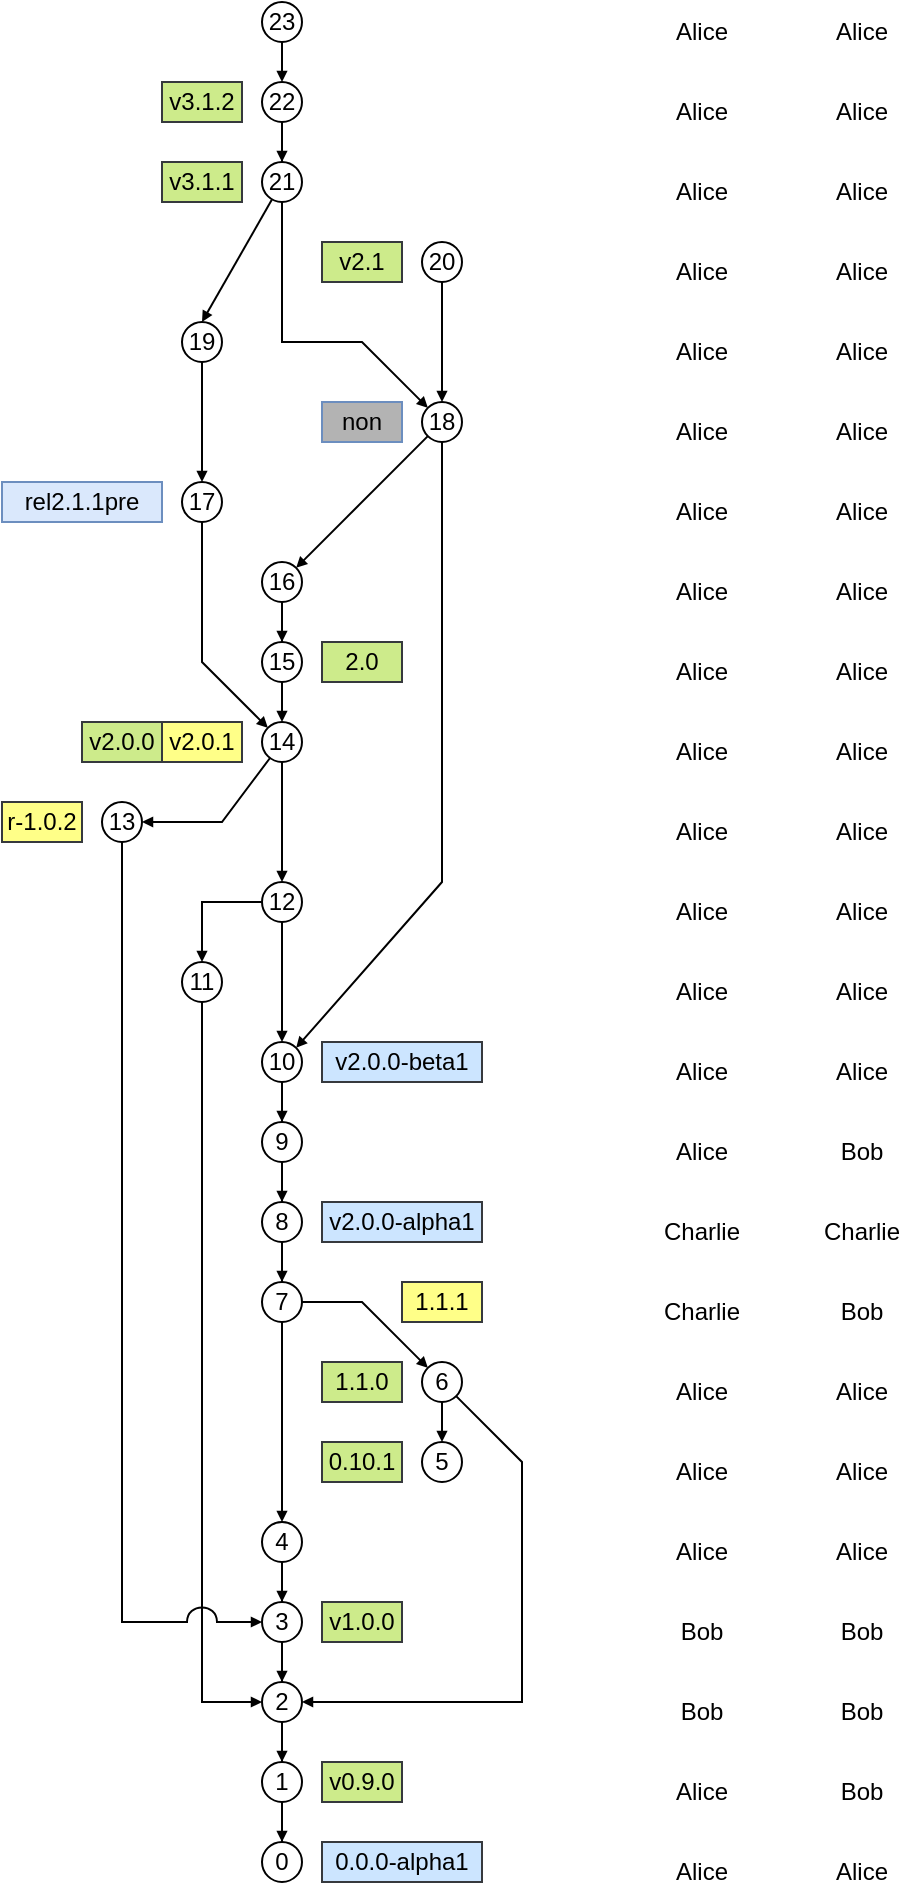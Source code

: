 <mxfile version="20.3.0" type="device" pages="2"><diagram id="Wy5-osBV8eUJZuhgSt0u" name="Page-1"><mxGraphModel dx="485" dy="1453" grid="1" gridSize="10" guides="1" tooltips="1" connect="1" arrows="1" fold="1" page="1" pageScale="1" pageWidth="850" pageHeight="1100" math="0" shadow="0"><root><mxCell id="0"/><mxCell id="1" parent="0"/><mxCell id="ljIZP9Z7kQDjwwmqlBIa-49" value="v0.9.0" style="rounded=0;whiteSpace=wrap;html=1;fillColor=#cdeb8b;strokeColor=#36393d;" parent="1" vertex="1"><mxGeometry x="400" y="890" width="40" height="20" as="geometry"/></mxCell><mxCell id="ljIZP9Z7kQDjwwmqlBIa-51" style="edgeStyle=orthogonalEdgeStyle;rounded=0;jumpStyle=arc;jumpSize=15;orthogonalLoop=1;jettySize=auto;html=1;endArrow=block;endFill=1;endSize=3;" parent="1" source="ljIZP9Z7kQDjwwmqlBIa-1" target="ljIZP9Z7kQDjwwmqlBIa-50" edge="1"><mxGeometry relative="1" as="geometry"/></mxCell><mxCell id="ljIZP9Z7kQDjwwmqlBIa-1" value="1" style="ellipse;whiteSpace=wrap;html=1;" parent="1" vertex="1"><mxGeometry x="370" y="890" width="20" height="20" as="geometry"/></mxCell><mxCell id="ljIZP9Z7kQDjwwmqlBIa-9" style="edgeStyle=orthogonalEdgeStyle;rounded=0;orthogonalLoop=1;jettySize=auto;html=1;entryX=0.5;entryY=0;entryDx=0;entryDy=0;endArrow=block;endFill=1;endSize=3;" parent="1" source="ljIZP9Z7kQDjwwmqlBIa-2" target="ljIZP9Z7kQDjwwmqlBIa-1" edge="1"><mxGeometry relative="1" as="geometry"/></mxCell><mxCell id="ljIZP9Z7kQDjwwmqlBIa-2" value="2&lt;span style=&quot;color: rgba(0 , 0 , 0 , 0) ; font-family: monospace ; font-size: 0px&quot;&gt;%3CmxGraphModel%3E%3Croot%3E%3CmxCell%20id%3D%220%22%2F%3E%3CmxCell%20id%3D%221%22%20parent%3D%220%22%2F%3E%3CmxCell%20id%3D%222%22%20value%3D%221%22%20style%3D%22ellipse%3BwhiteSpace%3Dwrap%3Bhtml%3D1%3B%22%20vertex%3D%221%22%20parent%3D%221%22%3E%3CmxGeometry%20x%3D%22170%22%20y%3D%22690%22%20width%3D%2220%22%20height%3D%2220%22%20as%3D%22geometry%22%2F%3E%3C%2FmxCell%3E%3C%2Froot%3E%3C%2FmxGraphModel%3E&lt;/span&gt;" style="ellipse;whiteSpace=wrap;html=1;" parent="1" vertex="1"><mxGeometry x="370" y="850" width="20" height="20" as="geometry"/></mxCell><mxCell id="ljIZP9Z7kQDjwwmqlBIa-10" style="edgeStyle=orthogonalEdgeStyle;rounded=0;orthogonalLoop=1;jettySize=auto;html=1;entryX=0.5;entryY=0;entryDx=0;entryDy=0;endArrow=block;endFill=1;endSize=3;" parent="1" source="ljIZP9Z7kQDjwwmqlBIa-3" target="ljIZP9Z7kQDjwwmqlBIa-2" edge="1"><mxGeometry relative="1" as="geometry"/></mxCell><mxCell id="ljIZP9Z7kQDjwwmqlBIa-3" value="3" style="ellipse;whiteSpace=wrap;html=1;" parent="1" vertex="1"><mxGeometry x="370" y="810" width="20" height="20" as="geometry"/></mxCell><mxCell id="ljIZP9Z7kQDjwwmqlBIa-11" style="edgeStyle=orthogonalEdgeStyle;rounded=0;orthogonalLoop=1;jettySize=auto;html=1;entryX=0.5;entryY=0;entryDx=0;entryDy=0;endArrow=block;endFill=1;endSize=3;" parent="1" source="ljIZP9Z7kQDjwwmqlBIa-4" target="ljIZP9Z7kQDjwwmqlBIa-3" edge="1"><mxGeometry relative="1" as="geometry"/></mxCell><mxCell id="ljIZP9Z7kQDjwwmqlBIa-4" value="4" style="ellipse;whiteSpace=wrap;html=1;" parent="1" vertex="1"><mxGeometry x="370" y="770" width="20" height="20" as="geometry"/></mxCell><mxCell id="ljIZP9Z7kQDjwwmqlBIa-13" style="rounded=0;orthogonalLoop=1;jettySize=auto;html=1;entryX=1;entryY=0.5;entryDx=0;entryDy=0;endArrow=block;endFill=1;endSize=3;exitX=1;exitY=1;exitDx=0;exitDy=0;" parent="1" source="ljIZP9Z7kQDjwwmqlBIa-6" target="ljIZP9Z7kQDjwwmqlBIa-2" edge="1"><mxGeometry relative="1" as="geometry"><Array as="points"><mxPoint x="500" y="740"/><mxPoint x="500" y="860"/></Array></mxGeometry></mxCell><mxCell id="ljIZP9Z7kQDjwwmqlBIa-5" value="5" style="ellipse;whiteSpace=wrap;html=1;" parent="1" vertex="1"><mxGeometry x="450" y="730" width="20" height="20" as="geometry"/></mxCell><mxCell id="ljIZP9Z7kQDjwwmqlBIa-12" style="rounded=0;orthogonalLoop=1;jettySize=auto;html=1;entryX=0.5;entryY=0;entryDx=0;entryDy=0;endArrow=block;endFill=1;endSize=3;" parent="1" source="ljIZP9Z7kQDjwwmqlBIa-6" target="ljIZP9Z7kQDjwwmqlBIa-5" edge="1"><mxGeometry relative="1" as="geometry"/></mxCell><mxCell id="ljIZP9Z7kQDjwwmqlBIa-6" value="6" style="ellipse;whiteSpace=wrap;html=1;" parent="1" vertex="1"><mxGeometry x="450" y="690" width="20" height="20" as="geometry"/></mxCell><mxCell id="ljIZP9Z7kQDjwwmqlBIa-14" style="rounded=0;orthogonalLoop=1;jettySize=auto;html=1;entryX=0;entryY=0;entryDx=0;entryDy=0;endArrow=block;endFill=1;endSize=3;" parent="1" source="ljIZP9Z7kQDjwwmqlBIa-8" target="ljIZP9Z7kQDjwwmqlBIa-6" edge="1"><mxGeometry relative="1" as="geometry"><Array as="points"><mxPoint x="420" y="660"/></Array></mxGeometry></mxCell><mxCell id="ljIZP9Z7kQDjwwmqlBIa-26" style="edgeStyle=orthogonalEdgeStyle;rounded=0;orthogonalLoop=1;jettySize=auto;html=1;entryX=0.5;entryY=0;entryDx=0;entryDy=0;endArrow=block;endFill=1;endSize=3;" parent="1" source="ljIZP9Z7kQDjwwmqlBIa-8" target="ljIZP9Z7kQDjwwmqlBIa-4" edge="1"><mxGeometry relative="1" as="geometry"/></mxCell><mxCell id="ljIZP9Z7kQDjwwmqlBIa-8" value="7" style="ellipse;whiteSpace=wrap;html=1;" parent="1" vertex="1"><mxGeometry x="370" y="650" width="20" height="20" as="geometry"/></mxCell><mxCell id="ljIZP9Z7kQDjwwmqlBIa-16" style="edgeStyle=orthogonalEdgeStyle;rounded=0;orthogonalLoop=1;jettySize=auto;html=1;entryX=0.5;entryY=0;entryDx=0;entryDy=0;endArrow=block;endFill=1;endSize=3;" parent="1" source="ljIZP9Z7kQDjwwmqlBIa-15" target="ljIZP9Z7kQDjwwmqlBIa-8" edge="1"><mxGeometry relative="1" as="geometry"/></mxCell><mxCell id="ljIZP9Z7kQDjwwmqlBIa-15" value="8" style="ellipse;whiteSpace=wrap;html=1;" parent="1" vertex="1"><mxGeometry x="370" y="610" width="20" height="20" as="geometry"/></mxCell><mxCell id="ljIZP9Z7kQDjwwmqlBIa-21" style="edgeStyle=orthogonalEdgeStyle;rounded=0;orthogonalLoop=1;jettySize=auto;html=1;endArrow=block;endFill=1;endSize=3;" parent="1" source="ljIZP9Z7kQDjwwmqlBIa-17" target="ljIZP9Z7kQDjwwmqlBIa-15" edge="1"><mxGeometry relative="1" as="geometry"/></mxCell><mxCell id="ljIZP9Z7kQDjwwmqlBIa-17" value="9" style="ellipse;whiteSpace=wrap;html=1;" parent="1" vertex="1"><mxGeometry x="370" y="570" width="20" height="20" as="geometry"/></mxCell><mxCell id="ljIZP9Z7kQDjwwmqlBIa-22" style="edgeStyle=orthogonalEdgeStyle;rounded=0;orthogonalLoop=1;jettySize=auto;html=1;entryX=0.5;entryY=0;entryDx=0;entryDy=0;endArrow=block;endFill=1;endSize=3;" parent="1" source="ljIZP9Z7kQDjwwmqlBIa-18" target="ljIZP9Z7kQDjwwmqlBIa-17" edge="1"><mxGeometry relative="1" as="geometry"/></mxCell><mxCell id="ljIZP9Z7kQDjwwmqlBIa-18" value="10" style="ellipse;whiteSpace=wrap;html=1;" parent="1" vertex="1"><mxGeometry x="370" y="530" width="20" height="20" as="geometry"/></mxCell><mxCell id="ljIZP9Z7kQDjwwmqlBIa-20" style="edgeStyle=orthogonalEdgeStyle;rounded=0;orthogonalLoop=1;jettySize=auto;html=1;entryX=0;entryY=0.5;entryDx=0;entryDy=0;endArrow=block;endFill=1;endSize=3;" parent="1" source="ljIZP9Z7kQDjwwmqlBIa-19" target="ljIZP9Z7kQDjwwmqlBIa-2" edge="1"><mxGeometry relative="1" as="geometry"><Array as="points"><mxPoint x="340" y="860"/></Array></mxGeometry></mxCell><mxCell id="ljIZP9Z7kQDjwwmqlBIa-19" value="11" style="ellipse;whiteSpace=wrap;html=1;" parent="1" vertex="1"><mxGeometry x="330" y="490" width="20" height="20" as="geometry"/></mxCell><mxCell id="ljIZP9Z7kQDjwwmqlBIa-24" style="edgeStyle=orthogonalEdgeStyle;rounded=0;orthogonalLoop=1;jettySize=auto;html=1;entryX=0.5;entryY=0;entryDx=0;entryDy=0;endArrow=block;endFill=1;endSize=3;" parent="1" source="ljIZP9Z7kQDjwwmqlBIa-23" target="ljIZP9Z7kQDjwwmqlBIa-18" edge="1"><mxGeometry relative="1" as="geometry"/></mxCell><mxCell id="ljIZP9Z7kQDjwwmqlBIa-25" style="edgeStyle=orthogonalEdgeStyle;rounded=0;orthogonalLoop=1;jettySize=auto;html=1;endArrow=block;endFill=1;endSize=3;entryX=0.5;entryY=0;entryDx=0;entryDy=0;" parent="1" source="ljIZP9Z7kQDjwwmqlBIa-23" target="ljIZP9Z7kQDjwwmqlBIa-19" edge="1"><mxGeometry relative="1" as="geometry"><mxPoint x="340" y="460" as="targetPoint"/></mxGeometry></mxCell><mxCell id="ljIZP9Z7kQDjwwmqlBIa-23" value="12" style="ellipse;whiteSpace=wrap;html=1;fontStyle=0" parent="1" vertex="1"><mxGeometry x="370" y="450" width="20" height="20" as="geometry"/></mxCell><mxCell id="ljIZP9Z7kQDjwwmqlBIa-28" style="edgeStyle=orthogonalEdgeStyle;rounded=0;orthogonalLoop=1;jettySize=auto;html=1;entryX=0;entryY=0.5;entryDx=0;entryDy=0;endArrow=block;endFill=1;endSize=3;jumpStyle=arc;jumpSize=15;" parent="1" source="ljIZP9Z7kQDjwwmqlBIa-27" target="ljIZP9Z7kQDjwwmqlBIa-3" edge="1"><mxGeometry relative="1" as="geometry"><Array as="points"><mxPoint x="300" y="820"/></Array></mxGeometry></mxCell><mxCell id="ljIZP9Z7kQDjwwmqlBIa-27" value="13" style="ellipse;whiteSpace=wrap;html=1;" parent="1" vertex="1"><mxGeometry x="290" y="410" width="20" height="20" as="geometry"/></mxCell><mxCell id="ljIZP9Z7kQDjwwmqlBIa-30" style="edgeStyle=orthogonalEdgeStyle;rounded=0;jumpStyle=arc;jumpSize=15;orthogonalLoop=1;jettySize=auto;html=1;entryX=0.5;entryY=0;entryDx=0;entryDy=0;endArrow=block;endFill=1;endSize=3;" parent="1" source="ljIZP9Z7kQDjwwmqlBIa-29" target="ljIZP9Z7kQDjwwmqlBIa-23" edge="1"><mxGeometry relative="1" as="geometry"/></mxCell><mxCell id="ljIZP9Z7kQDjwwmqlBIa-68" style="rounded=0;jumpStyle=arc;jumpSize=15;orthogonalLoop=1;jettySize=auto;html=1;entryX=1;entryY=0.5;entryDx=0;entryDy=0;endArrow=block;endFill=1;endSize=3;elbow=vertical;" parent="1" source="ljIZP9Z7kQDjwwmqlBIa-29" target="ljIZP9Z7kQDjwwmqlBIa-27" edge="1"><mxGeometry relative="1" as="geometry"><Array as="points"><mxPoint x="350" y="420"/></Array></mxGeometry></mxCell><mxCell id="ljIZP9Z7kQDjwwmqlBIa-29" value="14" style="ellipse;whiteSpace=wrap;html=1;" parent="1" vertex="1"><mxGeometry x="370" y="370" width="20" height="20" as="geometry"/></mxCell><mxCell id="ljIZP9Z7kQDjwwmqlBIa-34" style="rounded=0;jumpStyle=arc;jumpSize=15;orthogonalLoop=1;jettySize=auto;html=1;entryX=0.5;entryY=0;entryDx=0;entryDy=0;endArrow=block;endFill=1;endSize=3;" parent="1" source="ljIZP9Z7kQDjwwmqlBIa-31" target="ljIZP9Z7kQDjwwmqlBIa-29" edge="1"><mxGeometry relative="1" as="geometry"/></mxCell><mxCell id="ljIZP9Z7kQDjwwmqlBIa-31" value="15" style="ellipse;whiteSpace=wrap;html=1;" parent="1" vertex="1"><mxGeometry x="370" y="330" width="20" height="20" as="geometry"/></mxCell><mxCell id="ljIZP9Z7kQDjwwmqlBIa-33" style="edgeStyle=orthogonalEdgeStyle;rounded=0;jumpStyle=arc;jumpSize=15;orthogonalLoop=1;jettySize=auto;html=1;entryX=0.5;entryY=0;entryDx=0;entryDy=0;endArrow=block;endFill=1;endSize=3;" parent="1" source="ljIZP9Z7kQDjwwmqlBIa-32" target="ljIZP9Z7kQDjwwmqlBIa-31" edge="1"><mxGeometry relative="1" as="geometry"/></mxCell><mxCell id="ljIZP9Z7kQDjwwmqlBIa-32" value="16" style="ellipse;whiteSpace=wrap;html=1;" parent="1" vertex="1"><mxGeometry x="370" y="290" width="20" height="20" as="geometry"/></mxCell><mxCell id="ljIZP9Z7kQDjwwmqlBIa-36" style="rounded=0;jumpStyle=arc;jumpSize=15;orthogonalLoop=1;jettySize=auto;html=1;endArrow=block;endFill=1;endSize=3;entryX=0;entryY=0;entryDx=0;entryDy=0;" parent="1" source="ljIZP9Z7kQDjwwmqlBIa-35" target="ljIZP9Z7kQDjwwmqlBIa-29" edge="1"><mxGeometry relative="1" as="geometry"><mxPoint x="380" y="370" as="targetPoint"/><Array as="points"><mxPoint x="340" y="340"/></Array></mxGeometry></mxCell><mxCell id="ljIZP9Z7kQDjwwmqlBIa-35" value="17" style="ellipse;whiteSpace=wrap;html=1;" parent="1" vertex="1"><mxGeometry x="330" y="250" width="20" height="20" as="geometry"/></mxCell><mxCell id="ljIZP9Z7kQDjwwmqlBIa-38" style="rounded=0;jumpStyle=arc;jumpSize=15;orthogonalLoop=1;jettySize=auto;html=1;entryX=1;entryY=0;entryDx=0;entryDy=0;endArrow=block;endFill=1;endSize=3;" parent="1" source="ljIZP9Z7kQDjwwmqlBIa-37" target="ljIZP9Z7kQDjwwmqlBIa-32" edge="1"><mxGeometry relative="1" as="geometry"><Array as="points"/></mxGeometry></mxCell><mxCell id="ljIZP9Z7kQDjwwmqlBIa-39" style="rounded=0;jumpStyle=arc;jumpSize=15;orthogonalLoop=1;jettySize=auto;html=1;entryX=1;entryY=0;entryDx=0;entryDy=0;endArrow=block;endFill=1;endSize=3;" parent="1" source="ljIZP9Z7kQDjwwmqlBIa-37" target="ljIZP9Z7kQDjwwmqlBIa-18" edge="1"><mxGeometry relative="1" as="geometry"><Array as="points"><mxPoint x="460" y="450"/></Array></mxGeometry></mxCell><mxCell id="ljIZP9Z7kQDjwwmqlBIa-37" value="18" style="ellipse;whiteSpace=wrap;html=1;" parent="1" vertex="1"><mxGeometry x="450" y="210" width="20" height="20" as="geometry"/></mxCell><mxCell id="ljIZP9Z7kQDjwwmqlBIa-41" style="rounded=0;jumpStyle=arc;jumpSize=15;orthogonalLoop=1;jettySize=auto;html=1;entryX=0.5;entryY=0;entryDx=0;entryDy=0;endArrow=block;endFill=1;endSize=3;" parent="1" source="ljIZP9Z7kQDjwwmqlBIa-40" target="ljIZP9Z7kQDjwwmqlBIa-35" edge="1"><mxGeometry relative="1" as="geometry"><Array as="points"><mxPoint x="340" y="220"/></Array></mxGeometry></mxCell><mxCell id="ljIZP9Z7kQDjwwmqlBIa-40" value="19" style="ellipse;whiteSpace=wrap;html=1;" parent="1" vertex="1"><mxGeometry x="330" y="170" width="20" height="20" as="geometry"/></mxCell><mxCell id="ljIZP9Z7kQDjwwmqlBIa-47" style="rounded=0;jumpStyle=arc;jumpSize=15;orthogonalLoop=1;jettySize=auto;html=1;entryX=0.5;entryY=0;entryDx=0;entryDy=0;endArrow=block;endFill=1;endSize=3;" parent="1" source="ljIZP9Z7kQDjwwmqlBIa-43" target="ljIZP9Z7kQDjwwmqlBIa-40" edge="1"><mxGeometry relative="1" as="geometry"><Array as="points"/></mxGeometry></mxCell><mxCell id="ljIZP9Z7kQDjwwmqlBIa-43" value="21" style="ellipse;whiteSpace=wrap;html=1;" parent="1" vertex="1"><mxGeometry x="370" y="90" width="20" height="20" as="geometry"/></mxCell><mxCell id="ljIZP9Z7kQDjwwmqlBIa-45" style="edgeStyle=orthogonalEdgeStyle;rounded=0;jumpStyle=arc;jumpSize=15;orthogonalLoop=1;jettySize=auto;html=1;entryX=0.5;entryY=0;entryDx=0;entryDy=0;endArrow=block;endFill=1;endSize=3;" parent="1" source="ljIZP9Z7kQDjwwmqlBIa-44" target="ljIZP9Z7kQDjwwmqlBIa-43" edge="1"><mxGeometry relative="1" as="geometry"/></mxCell><mxCell id="ljIZP9Z7kQDjwwmqlBIa-44" value="22" style="ellipse;whiteSpace=wrap;html=1;" parent="1" vertex="1"><mxGeometry x="370" y="50" width="20" height="20" as="geometry"/></mxCell><mxCell id="ljIZP9Z7kQDjwwmqlBIa-50" value="0" style="ellipse;whiteSpace=wrap;html=1;" parent="1" vertex="1"><mxGeometry x="370" y="930" width="20" height="20" as="geometry"/></mxCell><mxCell id="ljIZP9Z7kQDjwwmqlBIa-52" value="v1.0.0" style="rounded=0;whiteSpace=wrap;html=1;fillColor=#CDEB8B;strokeColor=#36393d;" parent="1" vertex="1"><mxGeometry x="400" y="810" width="40" height="20" as="geometry"/></mxCell><mxCell id="ljIZP9Z7kQDjwwmqlBIa-56" value="1.1.0" style="rounded=0;whiteSpace=wrap;html=1;fillColor=#cdeb8b;strokeColor=#36393d;" parent="1" vertex="1"><mxGeometry x="400" y="690" width="40" height="20" as="geometry"/></mxCell><mxCell id="ljIZP9Z7kQDjwwmqlBIa-57" value="v2.0.0-alpha1" style="rounded=0;whiteSpace=wrap;html=1;fillColor=#cce5ff;strokeColor=#36393d;" parent="1" vertex="1"><mxGeometry x="400" y="610" width="80" height="20" as="geometry"/></mxCell><mxCell id="ljIZP9Z7kQDjwwmqlBIa-58" value="v2.0.0-beta1" style="rounded=0;whiteSpace=wrap;html=1;fillColor=#cce5ff;strokeColor=#36393d;" parent="1" vertex="1"><mxGeometry x="400" y="530" width="80" height="20" as="geometry"/></mxCell><mxCell id="ljIZP9Z7kQDjwwmqlBIa-59" value="r-1.0.2" style="rounded=0;whiteSpace=wrap;html=1;fillColor=#ffff88;strokeColor=#36393d;" parent="1" vertex="1"><mxGeometry x="240" y="410" width="40" height="20" as="geometry"/></mxCell><mxCell id="ljIZP9Z7kQDjwwmqlBIa-63" value="v3.1.2" style="rounded=0;whiteSpace=wrap;html=1;fillColor=#cdeb8b;strokeColor=#36393d;" parent="1" vertex="1"><mxGeometry x="320" y="50" width="40" height="20" as="geometry"/></mxCell><mxCell id="ljIZP9Z7kQDjwwmqlBIa-64" value="v2.0.0" style="rounded=0;whiteSpace=wrap;html=1;fillColor=#cdeb8b;strokeColor=#36393d;" parent="1" vertex="1"><mxGeometry x="280" y="370" width="40" height="20" as="geometry"/></mxCell><mxCell id="ljIZP9Z7kQDjwwmqlBIa-61" value="v2.0.1" style="rounded=0;whiteSpace=wrap;html=1;fillColor=#ffff88;strokeColor=#36393d;" parent="1" vertex="1"><mxGeometry x="320" y="370" width="40" height="20" as="geometry"/></mxCell><mxCell id="MgJPRESKYdpHTR8LoFHg-3" value="Bob" style="text;html=1;strokeColor=none;fillColor=none;align=center;verticalAlign=middle;whiteSpace=wrap;rounded=0;" parent="1" vertex="1"><mxGeometry x="560" y="850" width="60" height="30" as="geometry"/></mxCell><mxCell id="MgJPRESKYdpHTR8LoFHg-4" value="Bob" style="text;html=1;strokeColor=none;fillColor=none;align=center;verticalAlign=middle;whiteSpace=wrap;rounded=0;" parent="1" vertex="1"><mxGeometry x="560" y="810" width="60" height="30" as="geometry"/></mxCell><mxCell id="MgJPRESKYdpHTR8LoFHg-8" value="Charlie" style="text;html=1;strokeColor=none;fillColor=none;align=center;verticalAlign=middle;whiteSpace=wrap;rounded=0;" parent="1" vertex="1"><mxGeometry x="560" y="650" width="60" height="30" as="geometry"/></mxCell><mxCell id="MgJPRESKYdpHTR8LoFHg-9" value="Charlie" style="text;html=1;strokeColor=none;fillColor=none;align=center;verticalAlign=middle;whiteSpace=wrap;rounded=0;" parent="1" vertex="1"><mxGeometry x="560" y="610" width="60" height="30" as="geometry"/></mxCell><mxCell id="MgJPRESKYdpHTR8LoFHg-10" value="Alice" style="text;html=1;strokeColor=none;fillColor=none;align=center;verticalAlign=middle;whiteSpace=wrap;rounded=0;" parent="1" vertex="1"><mxGeometry x="560" y="570" width="60" height="30" as="geometry"/></mxCell><mxCell id="MgJPRESKYdpHTR8LoFHg-20" value="Alice" style="text;html=1;strokeColor=none;fillColor=none;align=center;verticalAlign=middle;whiteSpace=wrap;rounded=0;" parent="1" vertex="1"><mxGeometry x="560" y="170" width="60" height="30" as="geometry"/></mxCell><mxCell id="MgJPRESKYdpHTR8LoFHg-21" value="Alice" style="text;html=1;strokeColor=none;fillColor=none;align=center;verticalAlign=middle;whiteSpace=wrap;rounded=0;" parent="1" vertex="1"><mxGeometry x="560" y="130" width="60" height="30" as="geometry"/></mxCell><mxCell id="MgJPRESKYdpHTR8LoFHg-22" value="Alice" style="text;html=1;strokeColor=none;fillColor=none;align=center;verticalAlign=middle;whiteSpace=wrap;rounded=0;" parent="1" vertex="1"><mxGeometry x="560" y="90" width="60" height="30" as="geometry"/></mxCell><mxCell id="MgJPRESKYdpHTR8LoFHg-23" value="Alice" style="text;html=1;strokeColor=none;fillColor=none;align=center;verticalAlign=middle;whiteSpace=wrap;rounded=0;" parent="1" vertex="1"><mxGeometry x="640" y="930" width="60" height="30" as="geometry"/></mxCell><mxCell id="MgJPRESKYdpHTR8LoFHg-25" value="Bob" style="text;html=1;strokeColor=none;fillColor=none;align=center;verticalAlign=middle;whiteSpace=wrap;rounded=0;" parent="1" vertex="1"><mxGeometry x="640" y="890" width="60" height="30" as="geometry"/></mxCell><mxCell id="MgJPRESKYdpHTR8LoFHg-26" value="Bob" style="text;html=1;strokeColor=none;fillColor=none;align=center;verticalAlign=middle;whiteSpace=wrap;rounded=0;" parent="1" vertex="1"><mxGeometry x="640" y="850" width="60" height="30" as="geometry"/></mxCell><mxCell id="MgJPRESKYdpHTR8LoFHg-27" value="Bob" style="text;html=1;strokeColor=none;fillColor=none;align=center;verticalAlign=middle;whiteSpace=wrap;rounded=0;" parent="1" vertex="1"><mxGeometry x="640" y="810" width="60" height="30" as="geometry"/></mxCell><mxCell id="MgJPRESKYdpHTR8LoFHg-28" value="Alice" style="text;html=1;strokeColor=none;fillColor=none;align=center;verticalAlign=middle;whiteSpace=wrap;rounded=0;" parent="1" vertex="1"><mxGeometry x="640" y="770" width="60" height="30" as="geometry"/></mxCell><mxCell id="MgJPRESKYdpHTR8LoFHg-29" value="Alice" style="text;html=1;strokeColor=none;fillColor=none;align=center;verticalAlign=middle;whiteSpace=wrap;rounded=0;" parent="1" vertex="1"><mxGeometry x="640" y="730" width="60" height="30" as="geometry"/></mxCell><mxCell id="MgJPRESKYdpHTR8LoFHg-30" value="Alice" style="text;html=1;strokeColor=none;fillColor=none;align=center;verticalAlign=middle;whiteSpace=wrap;rounded=0;" parent="1" vertex="1"><mxGeometry x="640" y="690" width="60" height="30" as="geometry"/></mxCell><mxCell id="MgJPRESKYdpHTR8LoFHg-31" value="Bob" style="text;html=1;strokeColor=none;fillColor=none;align=center;verticalAlign=middle;whiteSpace=wrap;rounded=0;" parent="1" vertex="1"><mxGeometry x="640" y="650" width="60" height="30" as="geometry"/></mxCell><mxCell id="MgJPRESKYdpHTR8LoFHg-32" value="Charlie" style="text;html=1;strokeColor=none;fillColor=none;align=center;verticalAlign=middle;whiteSpace=wrap;rounded=0;" parent="1" vertex="1"><mxGeometry x="640" y="610" width="60" height="30" as="geometry"/></mxCell><mxCell id="MgJPRESKYdpHTR8LoFHg-33" value="Bob" style="text;html=1;strokeColor=none;fillColor=none;align=center;verticalAlign=middle;whiteSpace=wrap;rounded=0;" parent="1" vertex="1"><mxGeometry x="640" y="570" width="60" height="30" as="geometry"/></mxCell><mxCell id="MgJPRESKYdpHTR8LoFHg-34" value="Alice" style="text;html=1;strokeColor=none;fillColor=none;align=center;verticalAlign=middle;whiteSpace=wrap;rounded=0;" parent="1" vertex="1"><mxGeometry x="640" y="530" width="60" height="30" as="geometry"/></mxCell><mxCell id="MgJPRESKYdpHTR8LoFHg-35" value="Alice" style="text;html=1;strokeColor=none;fillColor=none;align=center;verticalAlign=middle;whiteSpace=wrap;rounded=0;" parent="1" vertex="1"><mxGeometry x="640" y="490" width="60" height="30" as="geometry"/></mxCell><mxCell id="MgJPRESKYdpHTR8LoFHg-36" value="Alice" style="text;html=1;strokeColor=none;fillColor=none;align=center;verticalAlign=middle;whiteSpace=wrap;rounded=0;" parent="1" vertex="1"><mxGeometry x="640" y="450" width="60" height="30" as="geometry"/></mxCell><mxCell id="MgJPRESKYdpHTR8LoFHg-37" value="Alice" style="text;html=1;strokeColor=none;fillColor=none;align=center;verticalAlign=middle;whiteSpace=wrap;rounded=0;" parent="1" vertex="1"><mxGeometry x="640" y="410" width="60" height="30" as="geometry"/></mxCell><mxCell id="MgJPRESKYdpHTR8LoFHg-38" value="Alice" style="text;html=1;strokeColor=none;fillColor=none;align=center;verticalAlign=middle;whiteSpace=wrap;rounded=0;" parent="1" vertex="1"><mxGeometry x="640" y="370" width="60" height="30" as="geometry"/></mxCell><mxCell id="MgJPRESKYdpHTR8LoFHg-39" value="Alice" style="text;html=1;strokeColor=none;fillColor=none;align=center;verticalAlign=middle;whiteSpace=wrap;rounded=0;" parent="1" vertex="1"><mxGeometry x="640" y="330" width="60" height="30" as="geometry"/></mxCell><mxCell id="MgJPRESKYdpHTR8LoFHg-40" value="Alice" style="text;html=1;strokeColor=none;fillColor=none;align=center;verticalAlign=middle;whiteSpace=wrap;rounded=0;" parent="1" vertex="1"><mxGeometry x="640" y="290" width="60" height="30" as="geometry"/></mxCell><mxCell id="MgJPRESKYdpHTR8LoFHg-41" value="Alice" style="text;html=1;strokeColor=none;fillColor=none;align=center;verticalAlign=middle;whiteSpace=wrap;rounded=0;" parent="1" vertex="1"><mxGeometry x="640" y="250" width="60" height="30" as="geometry"/></mxCell><mxCell id="MgJPRESKYdpHTR8LoFHg-42" value="Alice" style="text;html=1;strokeColor=none;fillColor=none;align=center;verticalAlign=middle;whiteSpace=wrap;rounded=0;" parent="1" vertex="1"><mxGeometry x="640" y="210" width="60" height="30" as="geometry"/></mxCell><mxCell id="MgJPRESKYdpHTR8LoFHg-43" value="Alice" style="text;html=1;strokeColor=none;fillColor=none;align=center;verticalAlign=middle;whiteSpace=wrap;rounded=0;" parent="1" vertex="1"><mxGeometry x="640" y="170" width="60" height="30" as="geometry"/></mxCell><mxCell id="MgJPRESKYdpHTR8LoFHg-44" value="Alice" style="text;html=1;strokeColor=none;fillColor=none;align=center;verticalAlign=middle;whiteSpace=wrap;rounded=0;" parent="1" vertex="1"><mxGeometry x="640" y="130" width="60" height="30" as="geometry"/></mxCell><mxCell id="MgJPRESKYdpHTR8LoFHg-45" value="Alice" style="text;html=1;strokeColor=none;fillColor=none;align=center;verticalAlign=middle;whiteSpace=wrap;rounded=0;" parent="1" vertex="1"><mxGeometry x="640" y="90" width="60" height="30" as="geometry"/></mxCell><mxCell id="MgJPRESKYdpHTR8LoFHg-46" value="Alice" style="text;html=1;strokeColor=none;fillColor=none;align=center;verticalAlign=middle;whiteSpace=wrap;rounded=0;" parent="1" vertex="1"><mxGeometry x="560" y="530" width="60" height="30" as="geometry"/></mxCell><mxCell id="MgJPRESKYdpHTR8LoFHg-47" value="Alice" style="text;html=1;strokeColor=none;fillColor=none;align=center;verticalAlign=middle;whiteSpace=wrap;rounded=0;" parent="1" vertex="1"><mxGeometry x="560" y="490" width="60" height="30" as="geometry"/></mxCell><mxCell id="MgJPRESKYdpHTR8LoFHg-48" value="Alice" style="text;html=1;strokeColor=none;fillColor=none;align=center;verticalAlign=middle;whiteSpace=wrap;rounded=0;" parent="1" vertex="1"><mxGeometry x="560" y="450" width="60" height="30" as="geometry"/></mxCell><mxCell id="MgJPRESKYdpHTR8LoFHg-49" value="Alice" style="text;html=1;strokeColor=none;fillColor=none;align=center;verticalAlign=middle;whiteSpace=wrap;rounded=0;" parent="1" vertex="1"><mxGeometry x="560" y="410" width="60" height="30" as="geometry"/></mxCell><mxCell id="MgJPRESKYdpHTR8LoFHg-50" value="Alice" style="text;html=1;strokeColor=none;fillColor=none;align=center;verticalAlign=middle;whiteSpace=wrap;rounded=0;" parent="1" vertex="1"><mxGeometry x="560" y="370" width="60" height="30" as="geometry"/></mxCell><mxCell id="MgJPRESKYdpHTR8LoFHg-51" value="Alice" style="text;html=1;strokeColor=none;fillColor=none;align=center;verticalAlign=middle;whiteSpace=wrap;rounded=0;" parent="1" vertex="1"><mxGeometry x="560" y="330" width="60" height="30" as="geometry"/></mxCell><mxCell id="MgJPRESKYdpHTR8LoFHg-52" value="Alice" style="text;html=1;strokeColor=none;fillColor=none;align=center;verticalAlign=middle;whiteSpace=wrap;rounded=0;" parent="1" vertex="1"><mxGeometry x="560" y="290" width="60" height="30" as="geometry"/></mxCell><mxCell id="MgJPRESKYdpHTR8LoFHg-53" value="Alice" style="text;html=1;strokeColor=none;fillColor=none;align=center;verticalAlign=middle;whiteSpace=wrap;rounded=0;" parent="1" vertex="1"><mxGeometry x="560" y="250" width="60" height="30" as="geometry"/></mxCell><mxCell id="MgJPRESKYdpHTR8LoFHg-54" value="Alice" style="text;html=1;strokeColor=none;fillColor=none;align=center;verticalAlign=middle;whiteSpace=wrap;rounded=0;" parent="1" vertex="1"><mxGeometry x="560" y="210" width="60" height="30" as="geometry"/></mxCell><mxCell id="MgJPRESKYdpHTR8LoFHg-55" value="Alice" style="text;html=1;strokeColor=none;fillColor=none;align=center;verticalAlign=middle;whiteSpace=wrap;rounded=0;" parent="1" vertex="1"><mxGeometry x="560" y="690" width="60" height="30" as="geometry"/></mxCell><mxCell id="MgJPRESKYdpHTR8LoFHg-56" value="Alice" style="text;html=1;strokeColor=none;fillColor=none;align=center;verticalAlign=middle;whiteSpace=wrap;rounded=0;" parent="1" vertex="1"><mxGeometry x="560" y="730" width="60" height="30" as="geometry"/></mxCell><mxCell id="MgJPRESKYdpHTR8LoFHg-57" value="Alice" style="text;html=1;strokeColor=none;fillColor=none;align=center;verticalAlign=middle;whiteSpace=wrap;rounded=0;" parent="1" vertex="1"><mxGeometry x="560" y="770" width="60" height="30" as="geometry"/></mxCell><mxCell id="MgJPRESKYdpHTR8LoFHg-58" value="Alice" style="text;html=1;strokeColor=none;fillColor=none;align=center;verticalAlign=middle;whiteSpace=wrap;rounded=0;" parent="1" vertex="1"><mxGeometry x="560" y="890" width="60" height="30" as="geometry"/></mxCell><mxCell id="MgJPRESKYdpHTR8LoFHg-59" value="Alice" style="text;html=1;strokeColor=none;fillColor=none;align=center;verticalAlign=middle;whiteSpace=wrap;rounded=0;" parent="1" vertex="1"><mxGeometry x="560" y="930" width="60" height="30" as="geometry"/></mxCell><mxCell id="MgJPRESKYdpHTR8LoFHg-61" value="0.0.0-alpha1" style="rounded=0;whiteSpace=wrap;html=1;fillColor=#cce5ff;strokeColor=#36393d;" parent="1" vertex="1"><mxGeometry x="400" y="930" width="80" height="20" as="geometry"/></mxCell><mxCell id="heSDx9zrnoaJ1bu-rmXm-1" value="non" style="rounded=0;whiteSpace=wrap;html=1;fillColor=#B3B3B3;strokeColor=#6c8ebf;" parent="1" vertex="1"><mxGeometry x="400" y="210" width="40" height="20" as="geometry"/></mxCell><mxCell id="YUS3JCUcRgRAHSUaT7Eq-3" value="2.0" style="rounded=0;whiteSpace=wrap;html=1;fillColor=#cdeb8b;strokeColor=#36393d;" parent="1" vertex="1"><mxGeometry x="400" y="330" width="40" height="20" as="geometry"/></mxCell><mxCell id="YUS3JCUcRgRAHSUaT7Eq-4" value="rel2.1.1pre" style="rounded=0;whiteSpace=wrap;html=1;fillColor=#dae8fc;strokeColor=#6c8ebf;" parent="1" vertex="1"><mxGeometry x="240" y="250" width="80" height="20" as="geometry"/></mxCell><mxCell id="uJF3lq0ftw-UGdVA2iDh-2" value="1.1.1" style="rounded=0;whiteSpace=wrap;html=1;fillColor=#ffff88;strokeColor=#36393d;" parent="1" vertex="1"><mxGeometry x="440" y="650" width="40" height="20" as="geometry"/></mxCell><mxCell id="POvuNzUOCFOA47HnP774-1" value="v3.1.1" style="rounded=0;whiteSpace=wrap;html=1;fillColor=#cdeb8b;strokeColor=#36393d;" vertex="1" parent="1"><mxGeometry x="320" y="90" width="40" height="20" as="geometry"/></mxCell><mxCell id="POvuNzUOCFOA47HnP774-9" value="0.10.1" style="rounded=0;whiteSpace=wrap;html=1;fillColor=#cdeb8b;strokeColor=#36393d;" vertex="1" parent="1"><mxGeometry x="400" y="730" width="40" height="20" as="geometry"/></mxCell><mxCell id="POvuNzUOCFOA47HnP774-11" value="23" style="ellipse;whiteSpace=wrap;html=1;" vertex="1" parent="1"><mxGeometry x="370" y="10" width="20" height="20" as="geometry"/></mxCell><mxCell id="POvuNzUOCFOA47HnP774-13" style="edgeStyle=orthogonalEdgeStyle;rounded=0;jumpStyle=arc;jumpSize=15;orthogonalLoop=1;jettySize=auto;html=1;endArrow=block;endFill=1;endSize=3;exitX=0.5;exitY=1;exitDx=0;exitDy=0;" edge="1" parent="1" source="POvuNzUOCFOA47HnP774-11"><mxGeometry relative="1" as="geometry"><mxPoint x="390" y="80" as="sourcePoint"/><mxPoint x="380" y="50" as="targetPoint"/></mxGeometry></mxCell><mxCell id="POvuNzUOCFOA47HnP774-14" value="20" style="ellipse;whiteSpace=wrap;html=1;" vertex="1" parent="1"><mxGeometry x="450" y="130" width="20" height="20" as="geometry"/></mxCell><mxCell id="POvuNzUOCFOA47HnP774-15" style="edgeStyle=orthogonalEdgeStyle;rounded=0;jumpStyle=arc;jumpSize=15;orthogonalLoop=1;jettySize=auto;html=1;entryX=0.5;entryY=0;entryDx=0;entryDy=0;endArrow=block;endFill=1;endSize=3;exitX=0.5;exitY=1;exitDx=0;exitDy=0;" edge="1" parent="1" source="POvuNzUOCFOA47HnP774-14" target="ljIZP9Z7kQDjwwmqlBIa-37"><mxGeometry relative="1" as="geometry"><mxPoint x="390" y="120" as="sourcePoint"/><mxPoint x="390" y="140" as="targetPoint"/></mxGeometry></mxCell><mxCell id="POvuNzUOCFOA47HnP774-16" value="v2.1" style="rounded=0;whiteSpace=wrap;html=1;fillColor=#cdeb8b;strokeColor=#36393d;" vertex="1" parent="1"><mxGeometry x="400" y="130" width="40" height="20" as="geometry"/></mxCell><mxCell id="POvuNzUOCFOA47HnP774-18" style="rounded=0;jumpStyle=arc;jumpSize=15;orthogonalLoop=1;jettySize=auto;html=1;entryX=0;entryY=0;entryDx=0;entryDy=0;endArrow=block;endFill=1;endSize=3;" edge="1" parent="1" source="ljIZP9Z7kQDjwwmqlBIa-43" target="ljIZP9Z7kQDjwwmqlBIa-37"><mxGeometry relative="1" as="geometry"><Array as="points"><mxPoint x="380" y="180"/><mxPoint x="420" y="180"/></Array><mxPoint x="380" y="110" as="sourcePoint"/><mxPoint x="452.929" y="212.929" as="targetPoint"/></mxGeometry></mxCell><mxCell id="POvuNzUOCFOA47HnP774-19" value="Alice" style="text;html=1;strokeColor=none;fillColor=none;align=center;verticalAlign=middle;whiteSpace=wrap;rounded=0;" vertex="1" parent="1"><mxGeometry x="560" y="50" width="60" height="30" as="geometry"/></mxCell><mxCell id="POvuNzUOCFOA47HnP774-20" value="Alice" style="text;html=1;strokeColor=none;fillColor=none;align=center;verticalAlign=middle;whiteSpace=wrap;rounded=0;" vertex="1" parent="1"><mxGeometry x="640" y="50" width="60" height="30" as="geometry"/></mxCell><mxCell id="POvuNzUOCFOA47HnP774-21" value="Alice" style="text;html=1;strokeColor=none;fillColor=none;align=center;verticalAlign=middle;whiteSpace=wrap;rounded=0;" vertex="1" parent="1"><mxGeometry x="560" y="10" width="60" height="30" as="geometry"/></mxCell><mxCell id="POvuNzUOCFOA47HnP774-22" value="Alice" style="text;html=1;strokeColor=none;fillColor=none;align=center;verticalAlign=middle;whiteSpace=wrap;rounded=0;" vertex="1" parent="1"><mxGeometry x="640" y="10" width="60" height="30" as="geometry"/></mxCell></root></mxGraphModel></diagram><diagram id="ILB7xTQA1d9Sib0qMygp" name="Page-2"><mxGraphModel dx="813" dy="493" grid="1" gridSize="10" guides="1" tooltips="1" connect="1" arrows="1" fold="1" page="1" pageScale="1" pageWidth="850" pageHeight="1100" math="0" shadow="0"><root><mxCell id="p0pDw5MkoEYh8k5_AeFg-0"/><mxCell id="p0pDw5MkoEYh8k5_AeFg-1" parent="p0pDw5MkoEYh8k5_AeFg-0"/><mxCell id="p0pDw5MkoEYh8k5_AeFg-2" value="v1.0.0" style="rounded=0;whiteSpace=wrap;html=1;fillColor=#cdeb8b;strokeColor=#36393d;" vertex="1" parent="p0pDw5MkoEYh8k5_AeFg-1"><mxGeometry x="400" y="890" width="40" height="20" as="geometry"/></mxCell><mxCell id="p0pDw5MkoEYh8k5_AeFg-3" style="edgeStyle=orthogonalEdgeStyle;rounded=0;jumpStyle=arc;jumpSize=15;orthogonalLoop=1;jettySize=auto;html=1;endArrow=block;endFill=1;endSize=3;" edge="1" parent="p0pDw5MkoEYh8k5_AeFg-1" source="p0pDw5MkoEYh8k5_AeFg-4" target="p0pDw5MkoEYh8k5_AeFg-50"><mxGeometry relative="1" as="geometry"/></mxCell><mxCell id="p0pDw5MkoEYh8k5_AeFg-4" value="1" style="ellipse;whiteSpace=wrap;html=1;" vertex="1" parent="p0pDw5MkoEYh8k5_AeFg-1"><mxGeometry x="370" y="890" width="20" height="20" as="geometry"/></mxCell><mxCell id="p0pDw5MkoEYh8k5_AeFg-5" style="edgeStyle=orthogonalEdgeStyle;rounded=0;orthogonalLoop=1;jettySize=auto;html=1;entryX=0.5;entryY=0;entryDx=0;entryDy=0;endArrow=block;endFill=1;endSize=3;" edge="1" parent="p0pDw5MkoEYh8k5_AeFg-1" source="p0pDw5MkoEYh8k5_AeFg-6" target="p0pDw5MkoEYh8k5_AeFg-4"><mxGeometry relative="1" as="geometry"/></mxCell><mxCell id="p0pDw5MkoEYh8k5_AeFg-6" value="2&lt;span style=&quot;color: rgba(0 , 0 , 0 , 0) ; font-family: monospace ; font-size: 0px&quot;&gt;%3CmxGraphModel%3E%3Croot%3E%3CmxCell%20id%3D%220%22%2F%3E%3CmxCell%20id%3D%221%22%20parent%3D%220%22%2F%3E%3CmxCell%20id%3D%222%22%20value%3D%221%22%20style%3D%22ellipse%3BwhiteSpace%3Dwrap%3Bhtml%3D1%3B%22%20vertex%3D%221%22%20parent%3D%221%22%3E%3CmxGeometry%20x%3D%22170%22%20y%3D%22690%22%20width%3D%2220%22%20height%3D%2220%22%20as%3D%22geometry%22%2F%3E%3C%2FmxCell%3E%3C%2Froot%3E%3C%2FmxGraphModel%3E&lt;/span&gt;" style="ellipse;whiteSpace=wrap;html=1;fillColor=#dae8fc;strokeColor=#6c8ebf;" vertex="1" parent="p0pDw5MkoEYh8k5_AeFg-1"><mxGeometry x="370" y="850" width="20" height="20" as="geometry"/></mxCell><mxCell id="p0pDw5MkoEYh8k5_AeFg-7" style="edgeStyle=orthogonalEdgeStyle;rounded=0;orthogonalLoop=1;jettySize=auto;html=1;entryX=0.5;entryY=0;entryDx=0;entryDy=0;endArrow=block;endFill=1;endSize=3;" edge="1" parent="p0pDw5MkoEYh8k5_AeFg-1" source="p0pDw5MkoEYh8k5_AeFg-8" target="p0pDw5MkoEYh8k5_AeFg-6"><mxGeometry relative="1" as="geometry"/></mxCell><mxCell id="p0pDw5MkoEYh8k5_AeFg-8" value="3" style="ellipse;whiteSpace=wrap;html=1;" vertex="1" parent="p0pDw5MkoEYh8k5_AeFg-1"><mxGeometry x="370" y="810" width="20" height="20" as="geometry"/></mxCell><mxCell id="p0pDw5MkoEYh8k5_AeFg-9" style="edgeStyle=orthogonalEdgeStyle;rounded=0;orthogonalLoop=1;jettySize=auto;html=1;entryX=0.5;entryY=0;entryDx=0;entryDy=0;endArrow=block;endFill=1;endSize=3;" edge="1" parent="p0pDw5MkoEYh8k5_AeFg-1" source="p0pDw5MkoEYh8k5_AeFg-10" target="p0pDw5MkoEYh8k5_AeFg-8"><mxGeometry relative="1" as="geometry"/></mxCell><mxCell id="p0pDw5MkoEYh8k5_AeFg-10" value="4" style="ellipse;whiteSpace=wrap;html=1;" vertex="1" parent="p0pDw5MkoEYh8k5_AeFg-1"><mxGeometry x="370" y="770" width="20" height="20" as="geometry"/></mxCell><mxCell id="p0pDw5MkoEYh8k5_AeFg-11" style="edgeStyle=orthogonalEdgeStyle;rounded=0;orthogonalLoop=1;jettySize=auto;html=1;entryX=1;entryY=0.5;entryDx=0;entryDy=0;endArrow=block;endFill=1;endSize=3;" edge="1" parent="p0pDw5MkoEYh8k5_AeFg-1" source="p0pDw5MkoEYh8k5_AeFg-12" target="p0pDw5MkoEYh8k5_AeFg-6"><mxGeometry relative="1" as="geometry"><Array as="points"><mxPoint x="460" y="860"/></Array></mxGeometry></mxCell><mxCell id="p0pDw5MkoEYh8k5_AeFg-12" value="5" style="ellipse;whiteSpace=wrap;html=1;" vertex="1" parent="p0pDw5MkoEYh8k5_AeFg-1"><mxGeometry x="450" y="730" width="20" height="20" as="geometry"/></mxCell><mxCell id="p0pDw5MkoEYh8k5_AeFg-13" style="edgeStyle=orthogonalEdgeStyle;rounded=0;orthogonalLoop=1;jettySize=auto;html=1;entryX=0.5;entryY=0;entryDx=0;entryDy=0;endArrow=block;endFill=1;endSize=3;" edge="1" parent="p0pDw5MkoEYh8k5_AeFg-1" source="p0pDw5MkoEYh8k5_AeFg-14" target="p0pDw5MkoEYh8k5_AeFg-12"><mxGeometry relative="1" as="geometry"/></mxCell><mxCell id="p0pDw5MkoEYh8k5_AeFg-14" value="6" style="ellipse;whiteSpace=wrap;html=1;" vertex="1" parent="p0pDw5MkoEYh8k5_AeFg-1"><mxGeometry x="450" y="690" width="20" height="20" as="geometry"/></mxCell><mxCell id="p0pDw5MkoEYh8k5_AeFg-15" style="rounded=0;orthogonalLoop=1;jettySize=auto;html=1;entryX=0;entryY=0;entryDx=0;entryDy=0;endArrow=block;endFill=1;endSize=3;" edge="1" parent="p0pDw5MkoEYh8k5_AeFg-1" source="p0pDw5MkoEYh8k5_AeFg-17" target="p0pDw5MkoEYh8k5_AeFg-14"><mxGeometry relative="1" as="geometry"><Array as="points"><mxPoint x="420" y="660"/></Array></mxGeometry></mxCell><mxCell id="p0pDw5MkoEYh8k5_AeFg-16" style="edgeStyle=orthogonalEdgeStyle;rounded=0;orthogonalLoop=1;jettySize=auto;html=1;entryX=0.5;entryY=0;entryDx=0;entryDy=0;endArrow=block;endFill=1;endSize=3;" edge="1" parent="p0pDw5MkoEYh8k5_AeFg-1" source="p0pDw5MkoEYh8k5_AeFg-17" target="p0pDw5MkoEYh8k5_AeFg-10"><mxGeometry relative="1" as="geometry"/></mxCell><mxCell id="p0pDw5MkoEYh8k5_AeFg-17" value="7" style="ellipse;whiteSpace=wrap;html=1;" vertex="1" parent="p0pDw5MkoEYh8k5_AeFg-1"><mxGeometry x="370" y="650" width="20" height="20" as="geometry"/></mxCell><mxCell id="p0pDw5MkoEYh8k5_AeFg-18" style="edgeStyle=orthogonalEdgeStyle;rounded=0;orthogonalLoop=1;jettySize=auto;html=1;entryX=0.5;entryY=0;entryDx=0;entryDy=0;endArrow=block;endFill=1;endSize=3;" edge="1" parent="p0pDw5MkoEYh8k5_AeFg-1" source="p0pDw5MkoEYh8k5_AeFg-19" target="p0pDw5MkoEYh8k5_AeFg-17"><mxGeometry relative="1" as="geometry"/></mxCell><mxCell id="p0pDw5MkoEYh8k5_AeFg-19" value="8" style="ellipse;whiteSpace=wrap;html=1;" vertex="1" parent="p0pDw5MkoEYh8k5_AeFg-1"><mxGeometry x="370" y="610" width="20" height="20" as="geometry"/></mxCell><mxCell id="p0pDw5MkoEYh8k5_AeFg-20" style="edgeStyle=orthogonalEdgeStyle;rounded=0;orthogonalLoop=1;jettySize=auto;html=1;endArrow=block;endFill=1;endSize=3;" edge="1" parent="p0pDw5MkoEYh8k5_AeFg-1" source="p0pDw5MkoEYh8k5_AeFg-21" target="p0pDw5MkoEYh8k5_AeFg-19"><mxGeometry relative="1" as="geometry"/></mxCell><mxCell id="p0pDw5MkoEYh8k5_AeFg-21" value="9" style="ellipse;whiteSpace=wrap;html=1;" vertex="1" parent="p0pDw5MkoEYh8k5_AeFg-1"><mxGeometry x="370" y="570" width="20" height="20" as="geometry"/></mxCell><mxCell id="p0pDw5MkoEYh8k5_AeFg-22" style="edgeStyle=orthogonalEdgeStyle;rounded=0;orthogonalLoop=1;jettySize=auto;html=1;entryX=0.5;entryY=0;entryDx=0;entryDy=0;endArrow=block;endFill=1;endSize=3;" edge="1" parent="p0pDw5MkoEYh8k5_AeFg-1" source="p0pDw5MkoEYh8k5_AeFg-23" target="p0pDw5MkoEYh8k5_AeFg-21"><mxGeometry relative="1" as="geometry"/></mxCell><mxCell id="p0pDw5MkoEYh8k5_AeFg-23" value="10" style="ellipse;whiteSpace=wrap;html=1;" vertex="1" parent="p0pDw5MkoEYh8k5_AeFg-1"><mxGeometry x="370" y="530" width="20" height="20" as="geometry"/></mxCell><mxCell id="p0pDw5MkoEYh8k5_AeFg-24" style="edgeStyle=orthogonalEdgeStyle;rounded=0;orthogonalLoop=1;jettySize=auto;html=1;entryX=0;entryY=0.5;entryDx=0;entryDy=0;endArrow=block;endFill=1;endSize=3;" edge="1" parent="p0pDw5MkoEYh8k5_AeFg-1" source="p0pDw5MkoEYh8k5_AeFg-25" target="p0pDw5MkoEYh8k5_AeFg-6"><mxGeometry relative="1" as="geometry"><Array as="points"><mxPoint x="340" y="860"/></Array></mxGeometry></mxCell><mxCell id="p0pDw5MkoEYh8k5_AeFg-25" value="11" style="ellipse;whiteSpace=wrap;html=1;fillColor=#dae8fc;strokeColor=#6c8ebf;" vertex="1" parent="p0pDw5MkoEYh8k5_AeFg-1"><mxGeometry x="330" y="490" width="20" height="20" as="geometry"/></mxCell><mxCell id="p0pDw5MkoEYh8k5_AeFg-26" style="edgeStyle=orthogonalEdgeStyle;rounded=0;orthogonalLoop=1;jettySize=auto;html=1;entryX=0.5;entryY=0;entryDx=0;entryDy=0;endArrow=block;endFill=1;endSize=3;" edge="1" parent="p0pDw5MkoEYh8k5_AeFg-1" source="p0pDw5MkoEYh8k5_AeFg-28" target="p0pDw5MkoEYh8k5_AeFg-23"><mxGeometry relative="1" as="geometry"/></mxCell><mxCell id="p0pDw5MkoEYh8k5_AeFg-27" style="edgeStyle=orthogonalEdgeStyle;rounded=0;orthogonalLoop=1;jettySize=auto;html=1;endArrow=block;endFill=1;endSize=3;entryX=0.5;entryY=0;entryDx=0;entryDy=0;" edge="1" parent="p0pDw5MkoEYh8k5_AeFg-1" source="p0pDw5MkoEYh8k5_AeFg-28" target="p0pDw5MkoEYh8k5_AeFg-25"><mxGeometry relative="1" as="geometry"><mxPoint x="340" y="460" as="targetPoint"/></mxGeometry></mxCell><mxCell id="p0pDw5MkoEYh8k5_AeFg-28" value="12" style="ellipse;whiteSpace=wrap;html=1;fontStyle=0;fillColor=#dae8fc;strokeColor=#6c8ebf;" vertex="1" parent="p0pDw5MkoEYh8k5_AeFg-1"><mxGeometry x="370" y="450" width="20" height="20" as="geometry"/></mxCell><mxCell id="p0pDw5MkoEYh8k5_AeFg-29" style="edgeStyle=orthogonalEdgeStyle;rounded=0;orthogonalLoop=1;jettySize=auto;html=1;entryX=0;entryY=0.5;entryDx=0;entryDy=0;endArrow=block;endFill=1;endSize=3;jumpStyle=arc;jumpSize=15;" edge="1" parent="p0pDw5MkoEYh8k5_AeFg-1" source="p0pDw5MkoEYh8k5_AeFg-30" target="p0pDw5MkoEYh8k5_AeFg-8"><mxGeometry relative="1" as="geometry"><Array as="points"><mxPoint x="300" y="820"/></Array></mxGeometry></mxCell><mxCell id="p0pDw5MkoEYh8k5_AeFg-30" value="13" style="ellipse;whiteSpace=wrap;html=1;" vertex="1" parent="p0pDw5MkoEYh8k5_AeFg-1"><mxGeometry x="290" y="410" width="20" height="20" as="geometry"/></mxCell><mxCell id="p0pDw5MkoEYh8k5_AeFg-31" style="edgeStyle=orthogonalEdgeStyle;rounded=0;jumpStyle=arc;jumpSize=15;orthogonalLoop=1;jettySize=auto;html=1;entryX=0.5;entryY=0;entryDx=0;entryDy=0;endArrow=block;endFill=1;endSize=3;" edge="1" parent="p0pDw5MkoEYh8k5_AeFg-1" source="p0pDw5MkoEYh8k5_AeFg-33" target="p0pDw5MkoEYh8k5_AeFg-28"><mxGeometry relative="1" as="geometry"/></mxCell><mxCell id="p0pDw5MkoEYh8k5_AeFg-32" style="rounded=0;jumpStyle=arc;jumpSize=15;orthogonalLoop=1;jettySize=auto;html=1;entryX=1;entryY=0.5;entryDx=0;entryDy=0;endArrow=block;endFill=1;endSize=3;elbow=vertical;" edge="1" parent="p0pDw5MkoEYh8k5_AeFg-1" source="p0pDw5MkoEYh8k5_AeFg-33" target="p0pDw5MkoEYh8k5_AeFg-30"><mxGeometry relative="1" as="geometry"><Array as="points"><mxPoint x="350" y="420"/></Array></mxGeometry></mxCell><mxCell id="p0pDw5MkoEYh8k5_AeFg-33" value="14" style="ellipse;whiteSpace=wrap;html=1;fillColor=#dae8fc;strokeColor=#6c8ebf;" vertex="1" parent="p0pDw5MkoEYh8k5_AeFg-1"><mxGeometry x="370" y="370" width="20" height="20" as="geometry"/></mxCell><mxCell id="p0pDw5MkoEYh8k5_AeFg-34" style="rounded=0;jumpStyle=arc;jumpSize=15;orthogonalLoop=1;jettySize=auto;html=1;entryX=1;entryY=0;entryDx=0;entryDy=0;endArrow=block;endFill=1;endSize=3;" edge="1" parent="p0pDw5MkoEYh8k5_AeFg-1" source="p0pDw5MkoEYh8k5_AeFg-35" target="p0pDw5MkoEYh8k5_AeFg-33"><mxGeometry relative="1" as="geometry"/></mxCell><mxCell id="p0pDw5MkoEYh8k5_AeFg-35" value="15" style="ellipse;whiteSpace=wrap;html=1;" vertex="1" parent="p0pDw5MkoEYh8k5_AeFg-1"><mxGeometry x="405" y="330" width="20" height="20" as="geometry"/></mxCell><mxCell id="p0pDw5MkoEYh8k5_AeFg-36" style="edgeStyle=orthogonalEdgeStyle;rounded=0;jumpStyle=arc;jumpSize=15;orthogonalLoop=1;jettySize=auto;html=1;entryX=0.5;entryY=0;entryDx=0;entryDy=0;endArrow=block;endFill=1;endSize=3;" edge="1" parent="p0pDw5MkoEYh8k5_AeFg-1" source="p0pDw5MkoEYh8k5_AeFg-37" target="p0pDw5MkoEYh8k5_AeFg-35"><mxGeometry relative="1" as="geometry"/></mxCell><mxCell id="p0pDw5MkoEYh8k5_AeFg-37" value="16" style="ellipse;whiteSpace=wrap;html=1;" vertex="1" parent="p0pDw5MkoEYh8k5_AeFg-1"><mxGeometry x="405" y="290" width="20" height="20" as="geometry"/></mxCell><mxCell id="p0pDw5MkoEYh8k5_AeFg-38" style="rounded=0;jumpStyle=arc;jumpSize=15;orthogonalLoop=1;jettySize=auto;html=1;endArrow=block;endFill=1;endSize=3;" edge="1" parent="p0pDw5MkoEYh8k5_AeFg-1" source="p0pDw5MkoEYh8k5_AeFg-39"><mxGeometry relative="1" as="geometry"><mxPoint x="380" y="370" as="targetPoint"/><Array as="points"><mxPoint x="380" y="270"/></Array></mxGeometry></mxCell><mxCell id="p0pDw5MkoEYh8k5_AeFg-39" value="17" style="ellipse;whiteSpace=wrap;html=1;" vertex="1" parent="p0pDw5MkoEYh8k5_AeFg-1"><mxGeometry x="370" y="250" width="20" height="20" as="geometry"/></mxCell><mxCell id="p0pDw5MkoEYh8k5_AeFg-40" style="rounded=0;jumpStyle=arc;jumpSize=15;orthogonalLoop=1;jettySize=auto;html=1;entryX=1;entryY=0;entryDx=0;entryDy=0;endArrow=block;endFill=1;endSize=3;" edge="1" parent="p0pDw5MkoEYh8k5_AeFg-1" source="p0pDw5MkoEYh8k5_AeFg-42" target="p0pDw5MkoEYh8k5_AeFg-37"><mxGeometry relative="1" as="geometry"><Array as="points"/></mxGeometry></mxCell><mxCell id="p0pDw5MkoEYh8k5_AeFg-41" style="rounded=0;jumpStyle=arc;jumpSize=15;orthogonalLoop=1;jettySize=auto;html=1;entryX=1;entryY=0;entryDx=0;entryDy=0;endArrow=block;endFill=1;endSize=3;" edge="1" parent="p0pDw5MkoEYh8k5_AeFg-1" source="p0pDw5MkoEYh8k5_AeFg-42" target="p0pDw5MkoEYh8k5_AeFg-23"><mxGeometry relative="1" as="geometry"><Array as="points"><mxPoint x="500" y="420"/></Array></mxGeometry></mxCell><mxCell id="p0pDw5MkoEYh8k5_AeFg-42" value="18" style="ellipse;whiteSpace=wrap;html=1;" vertex="1" parent="p0pDw5MkoEYh8k5_AeFg-1"><mxGeometry x="490" y="210" width="20" height="20" as="geometry"/></mxCell><mxCell id="p0pDw5MkoEYh8k5_AeFg-43" style="edgeStyle=orthogonalEdgeStyle;rounded=0;jumpStyle=arc;jumpSize=15;orthogonalLoop=1;jettySize=auto;html=1;entryX=0.5;entryY=0;entryDx=0;entryDy=0;endArrow=block;endFill=1;endSize=3;" edge="1" parent="p0pDw5MkoEYh8k5_AeFg-1" source="p0pDw5MkoEYh8k5_AeFg-44" target="p0pDw5MkoEYh8k5_AeFg-39"><mxGeometry relative="1" as="geometry"/></mxCell><mxCell id="p0pDw5MkoEYh8k5_AeFg-44" value="19" style="ellipse;whiteSpace=wrap;html=1;" vertex="1" parent="p0pDw5MkoEYh8k5_AeFg-1"><mxGeometry x="370" y="170" width="20" height="20" as="geometry"/></mxCell><mxCell id="p0pDw5MkoEYh8k5_AeFg-45" style="rounded=0;jumpStyle=arc;jumpSize=15;orthogonalLoop=1;jettySize=auto;html=1;entryX=0;entryY=0;entryDx=0;entryDy=0;endArrow=block;endFill=1;endSize=3;" edge="1" parent="p0pDw5MkoEYh8k5_AeFg-1" source="p0pDw5MkoEYh8k5_AeFg-47" target="p0pDw5MkoEYh8k5_AeFg-42"><mxGeometry relative="1" as="geometry"/></mxCell><mxCell id="p0pDw5MkoEYh8k5_AeFg-46" style="rounded=0;jumpStyle=arc;jumpSize=15;orthogonalLoop=1;jettySize=auto;html=1;entryX=0.5;entryY=0;entryDx=0;entryDy=0;endArrow=block;endFill=1;endSize=3;" edge="1" parent="p0pDw5MkoEYh8k5_AeFg-1" source="p0pDw5MkoEYh8k5_AeFg-47" target="p0pDw5MkoEYh8k5_AeFg-44"><mxGeometry relative="1" as="geometry"><Array as="points"/></mxGeometry></mxCell><mxCell id="p0pDw5MkoEYh8k5_AeFg-47" value="20" style="ellipse;whiteSpace=wrap;html=1;" vertex="1" parent="p0pDw5MkoEYh8k5_AeFg-1"><mxGeometry x="370" y="130" width="20" height="20" as="geometry"/></mxCell><mxCell id="p0pDw5MkoEYh8k5_AeFg-48" style="edgeStyle=orthogonalEdgeStyle;rounded=0;jumpStyle=arc;jumpSize=15;orthogonalLoop=1;jettySize=auto;html=1;entryX=0.5;entryY=0;entryDx=0;entryDy=0;endArrow=block;endFill=1;endSize=3;" edge="1" parent="p0pDw5MkoEYh8k5_AeFg-1" source="p0pDw5MkoEYh8k5_AeFg-49" target="p0pDw5MkoEYh8k5_AeFg-47"><mxGeometry relative="1" as="geometry"/></mxCell><mxCell id="p0pDw5MkoEYh8k5_AeFg-49" value="21" style="ellipse;whiteSpace=wrap;html=1;" vertex="1" parent="p0pDw5MkoEYh8k5_AeFg-1"><mxGeometry x="370" y="90" width="20" height="20" as="geometry"/></mxCell><mxCell id="p0pDw5MkoEYh8k5_AeFg-50" value="0" style="ellipse;whiteSpace=wrap;html=1;" vertex="1" parent="p0pDw5MkoEYh8k5_AeFg-1"><mxGeometry x="370" y="930" width="20" height="20" as="geometry"/></mxCell><mxCell id="p0pDw5MkoEYh8k5_AeFg-51" value="v1.0.1" style="rounded=0;whiteSpace=wrap;html=1;fillColor=#ffff88;strokeColor=#36393d;" vertex="1" parent="p0pDw5MkoEYh8k5_AeFg-1"><mxGeometry x="400" y="810" width="40" height="20" as="geometry"/></mxCell><mxCell id="p0pDw5MkoEYh8k5_AeFg-52" value="1.1.0" style="rounded=0;whiteSpace=wrap;html=1;fillColor=#cdeb8b;strokeColor=#36393d;" vertex="1" parent="p0pDw5MkoEYh8k5_AeFg-1"><mxGeometry x="400" y="690" width="40" height="20" as="geometry"/></mxCell><mxCell id="p0pDw5MkoEYh8k5_AeFg-53" value="v2.0.0-alpha1" style="rounded=0;whiteSpace=wrap;html=1;fillColor=#cce5ff;strokeColor=#36393d;" vertex="1" parent="p0pDw5MkoEYh8k5_AeFg-1"><mxGeometry x="400" y="610" width="80" height="20" as="geometry"/></mxCell><mxCell id="p0pDw5MkoEYh8k5_AeFg-54" value="v2.0.0-beta1" style="rounded=0;whiteSpace=wrap;html=1;fillColor=#cce5ff;strokeColor=#36393d;" vertex="1" parent="p0pDw5MkoEYh8k5_AeFg-1"><mxGeometry x="400" y="530" width="80" height="20" as="geometry"/></mxCell><mxCell id="p0pDw5MkoEYh8k5_AeFg-55" value="v1.0.2" style="rounded=0;whiteSpace=wrap;html=1;fillColor=#ffff88;strokeColor=#36393d;" vertex="1" parent="p0pDw5MkoEYh8k5_AeFg-1"><mxGeometry x="240" y="410" width="40" height="20" as="geometry"/></mxCell><mxCell id="p0pDw5MkoEYh8k5_AeFg-56" value="v2.1.0" style="rounded=0;whiteSpace=wrap;html=1;fillColor=#cdeb8b;strokeColor=#36393d;" vertex="1" parent="p0pDw5MkoEYh8k5_AeFg-1"><mxGeometry x="320" y="130" width="40" height="20" as="geometry"/></mxCell><mxCell id="p0pDw5MkoEYh8k5_AeFg-57" value="v2.0.0" style="rounded=0;whiteSpace=wrap;html=1;fillColor=#cdeb8b;strokeColor=#36393d;" vertex="1" parent="p0pDw5MkoEYh8k5_AeFg-1"><mxGeometry x="400" y="370" width="40" height="20" as="geometry"/></mxCell><mxCell id="p0pDw5MkoEYh8k5_AeFg-58" value="v2.0.1" style="rounded=0;whiteSpace=wrap;html=1;fillColor=#ffff88;strokeColor=#36393d;" vertex="1" parent="p0pDw5MkoEYh8k5_AeFg-1"><mxGeometry x="440" y="370" width="40" height="20" as="geometry"/></mxCell></root></mxGraphModel></diagram></mxfile>